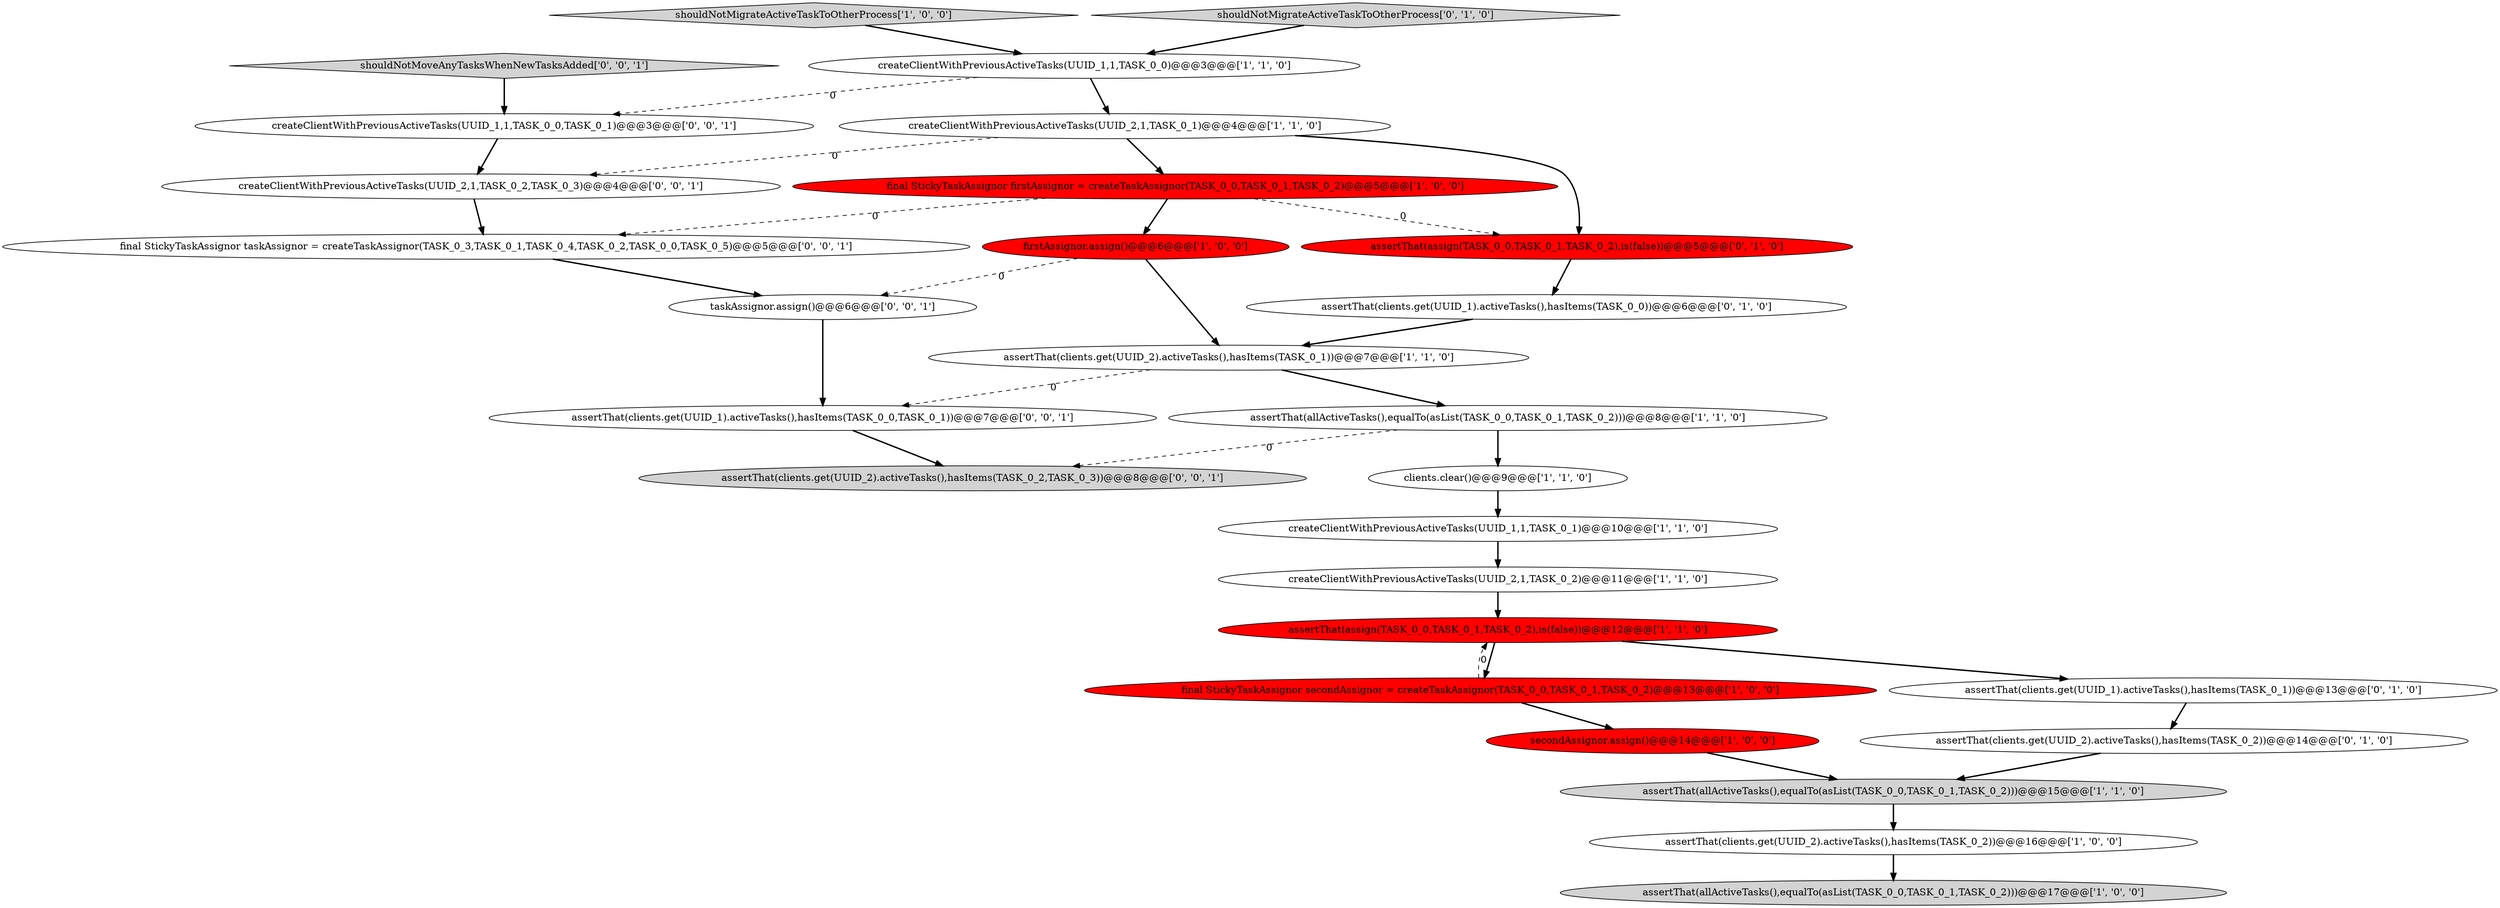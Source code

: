 digraph {
0 [style = filled, label = "createClientWithPreviousActiveTasks(UUID_1,1,TASK_0_1)@@@10@@@['1', '1', '0']", fillcolor = white, shape = ellipse image = "AAA0AAABBB1BBB"];
22 [style = filled, label = "assertThat(clients.get(UUID_2).activeTasks(),hasItems(TASK_0_2,TASK_0_3))@@@8@@@['0', '0', '1']", fillcolor = lightgray, shape = ellipse image = "AAA0AAABBB3BBB"];
2 [style = filled, label = "assertThat(allActiveTasks(),equalTo(asList(TASK_0_0,TASK_0_1,TASK_0_2)))@@@17@@@['1', '0', '0']", fillcolor = lightgray, shape = ellipse image = "AAA0AAABBB1BBB"];
1 [style = filled, label = "assertThat(allActiveTasks(),equalTo(asList(TASK_0_0,TASK_0_1,TASK_0_2)))@@@8@@@['1', '1', '0']", fillcolor = white, shape = ellipse image = "AAA0AAABBB1BBB"];
11 [style = filled, label = "shouldNotMigrateActiveTaskToOtherProcess['1', '0', '0']", fillcolor = lightgray, shape = diamond image = "AAA0AAABBB1BBB"];
19 [style = filled, label = "assertThat(assign(TASK_0_0,TASK_0_1,TASK_0_2),is(false))@@@5@@@['0', '1', '0']", fillcolor = red, shape = ellipse image = "AAA1AAABBB2BBB"];
14 [style = filled, label = "final StickyTaskAssignor secondAssignor = createTaskAssignor(TASK_0_0,TASK_0_1,TASK_0_2)@@@13@@@['1', '0', '0']", fillcolor = red, shape = ellipse image = "AAA1AAABBB1BBB"];
26 [style = filled, label = "createClientWithPreviousActiveTasks(UUID_2,1,TASK_0_2,TASK_0_3)@@@4@@@['0', '0', '1']", fillcolor = white, shape = ellipse image = "AAA0AAABBB3BBB"];
4 [style = filled, label = "assertThat(clients.get(UUID_2).activeTasks(),hasItems(TASK_0_1))@@@7@@@['1', '1', '0']", fillcolor = white, shape = ellipse image = "AAA0AAABBB1BBB"];
23 [style = filled, label = "assertThat(clients.get(UUID_1).activeTasks(),hasItems(TASK_0_0,TASK_0_1))@@@7@@@['0', '0', '1']", fillcolor = white, shape = ellipse image = "AAA0AAABBB3BBB"];
25 [style = filled, label = "createClientWithPreviousActiveTasks(UUID_1,1,TASK_0_0,TASK_0_1)@@@3@@@['0', '0', '1']", fillcolor = white, shape = ellipse image = "AAA0AAABBB3BBB"];
13 [style = filled, label = "createClientWithPreviousActiveTasks(UUID_2,1,TASK_0_2)@@@11@@@['1', '1', '0']", fillcolor = white, shape = ellipse image = "AAA0AAABBB1BBB"];
3 [style = filled, label = "firstAssignor.assign()@@@6@@@['1', '0', '0']", fillcolor = red, shape = ellipse image = "AAA1AAABBB1BBB"];
8 [style = filled, label = "createClientWithPreviousActiveTasks(UUID_1,1,TASK_0_0)@@@3@@@['1', '1', '0']", fillcolor = white, shape = ellipse image = "AAA0AAABBB1BBB"];
10 [style = filled, label = "final StickyTaskAssignor firstAssignor = createTaskAssignor(TASK_0_0,TASK_0_1,TASK_0_2)@@@5@@@['1', '0', '0']", fillcolor = red, shape = ellipse image = "AAA1AAABBB1BBB"];
27 [style = filled, label = "taskAssignor.assign()@@@6@@@['0', '0', '1']", fillcolor = white, shape = ellipse image = "AAA0AAABBB3BBB"];
5 [style = filled, label = "assertThat(assign(TASK_0_0,TASK_0_1,TASK_0_2),is(false))@@@12@@@['1', '1', '0']", fillcolor = red, shape = ellipse image = "AAA1AAABBB1BBB"];
15 [style = filled, label = "assertThat(clients.get(UUID_2).activeTasks(),hasItems(TASK_0_2))@@@16@@@['1', '0', '0']", fillcolor = white, shape = ellipse image = "AAA0AAABBB1BBB"];
17 [style = filled, label = "assertThat(clients.get(UUID_2).activeTasks(),hasItems(TASK_0_2))@@@14@@@['0', '1', '0']", fillcolor = white, shape = ellipse image = "AAA0AAABBB2BBB"];
16 [style = filled, label = "assertThat(clients.get(UUID_1).activeTasks(),hasItems(TASK_0_0))@@@6@@@['0', '1', '0']", fillcolor = white, shape = ellipse image = "AAA0AAABBB2BBB"];
21 [style = filled, label = "final StickyTaskAssignor taskAssignor = createTaskAssignor(TASK_0_3,TASK_0_1,TASK_0_4,TASK_0_2,TASK_0_0,TASK_0_5)@@@5@@@['0', '0', '1']", fillcolor = white, shape = ellipse image = "AAA0AAABBB3BBB"];
24 [style = filled, label = "shouldNotMoveAnyTasksWhenNewTasksAdded['0', '0', '1']", fillcolor = lightgray, shape = diamond image = "AAA0AAABBB3BBB"];
7 [style = filled, label = "secondAssignor.assign()@@@14@@@['1', '0', '0']", fillcolor = red, shape = ellipse image = "AAA1AAABBB1BBB"];
6 [style = filled, label = "createClientWithPreviousActiveTasks(UUID_2,1,TASK_0_1)@@@4@@@['1', '1', '0']", fillcolor = white, shape = ellipse image = "AAA0AAABBB1BBB"];
18 [style = filled, label = "assertThat(clients.get(UUID_1).activeTasks(),hasItems(TASK_0_1))@@@13@@@['0', '1', '0']", fillcolor = white, shape = ellipse image = "AAA0AAABBB2BBB"];
12 [style = filled, label = "clients.clear()@@@9@@@['1', '1', '0']", fillcolor = white, shape = ellipse image = "AAA0AAABBB1BBB"];
9 [style = filled, label = "assertThat(allActiveTasks(),equalTo(asList(TASK_0_0,TASK_0_1,TASK_0_2)))@@@15@@@['1', '1', '0']", fillcolor = lightgray, shape = ellipse image = "AAA0AAABBB1BBB"];
20 [style = filled, label = "shouldNotMigrateActiveTaskToOtherProcess['0', '1', '0']", fillcolor = lightgray, shape = diamond image = "AAA0AAABBB2BBB"];
15->2 [style = bold, label=""];
10->21 [style = dashed, label="0"];
0->13 [style = bold, label=""];
21->27 [style = bold, label=""];
10->19 [style = dashed, label="0"];
17->9 [style = bold, label=""];
3->27 [style = dashed, label="0"];
18->17 [style = bold, label=""];
10->3 [style = bold, label=""];
8->6 [style = bold, label=""];
5->18 [style = bold, label=""];
6->19 [style = bold, label=""];
5->14 [style = bold, label=""];
12->0 [style = bold, label=""];
3->4 [style = bold, label=""];
14->5 [style = dashed, label="0"];
1->22 [style = dashed, label="0"];
19->16 [style = bold, label=""];
14->7 [style = bold, label=""];
26->21 [style = bold, label=""];
7->9 [style = bold, label=""];
20->8 [style = bold, label=""];
23->22 [style = bold, label=""];
9->15 [style = bold, label=""];
24->25 [style = bold, label=""];
6->26 [style = dashed, label="0"];
6->10 [style = bold, label=""];
25->26 [style = bold, label=""];
1->12 [style = bold, label=""];
13->5 [style = bold, label=""];
11->8 [style = bold, label=""];
8->25 [style = dashed, label="0"];
27->23 [style = bold, label=""];
4->1 [style = bold, label=""];
16->4 [style = bold, label=""];
4->23 [style = dashed, label="0"];
}
